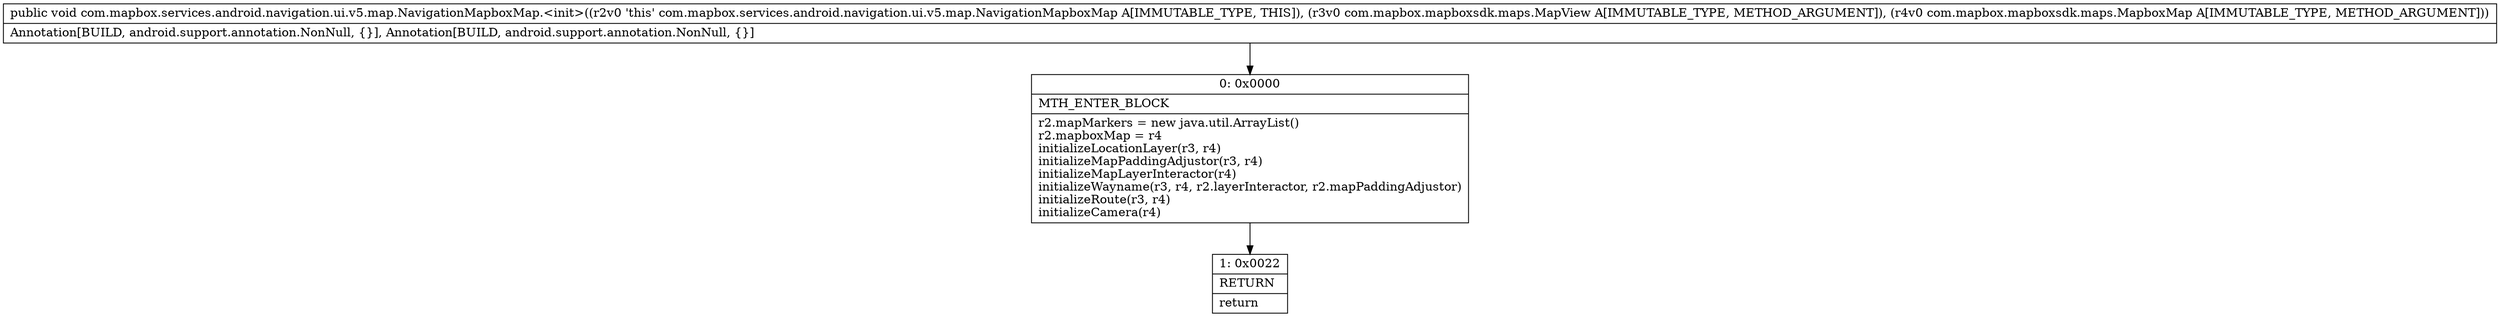 digraph "CFG forcom.mapbox.services.android.navigation.ui.v5.map.NavigationMapboxMap.\<init\>(Lcom\/mapbox\/mapboxsdk\/maps\/MapView;Lcom\/mapbox\/mapboxsdk\/maps\/MapboxMap;)V" {
Node_0 [shape=record,label="{0\:\ 0x0000|MTH_ENTER_BLOCK\l|r2.mapMarkers = new java.util.ArrayList()\lr2.mapboxMap = r4\linitializeLocationLayer(r3, r4)\linitializeMapPaddingAdjustor(r3, r4)\linitializeMapLayerInteractor(r4)\linitializeWayname(r3, r4, r2.layerInteractor, r2.mapPaddingAdjustor)\linitializeRoute(r3, r4)\linitializeCamera(r4)\l}"];
Node_1 [shape=record,label="{1\:\ 0x0022|RETURN\l|return\l}"];
MethodNode[shape=record,label="{public void com.mapbox.services.android.navigation.ui.v5.map.NavigationMapboxMap.\<init\>((r2v0 'this' com.mapbox.services.android.navigation.ui.v5.map.NavigationMapboxMap A[IMMUTABLE_TYPE, THIS]), (r3v0 com.mapbox.mapboxsdk.maps.MapView A[IMMUTABLE_TYPE, METHOD_ARGUMENT]), (r4v0 com.mapbox.mapboxsdk.maps.MapboxMap A[IMMUTABLE_TYPE, METHOD_ARGUMENT]))  | Annotation[BUILD, android.support.annotation.NonNull, \{\}], Annotation[BUILD, android.support.annotation.NonNull, \{\}]\l}"];
MethodNode -> Node_0;
Node_0 -> Node_1;
}

